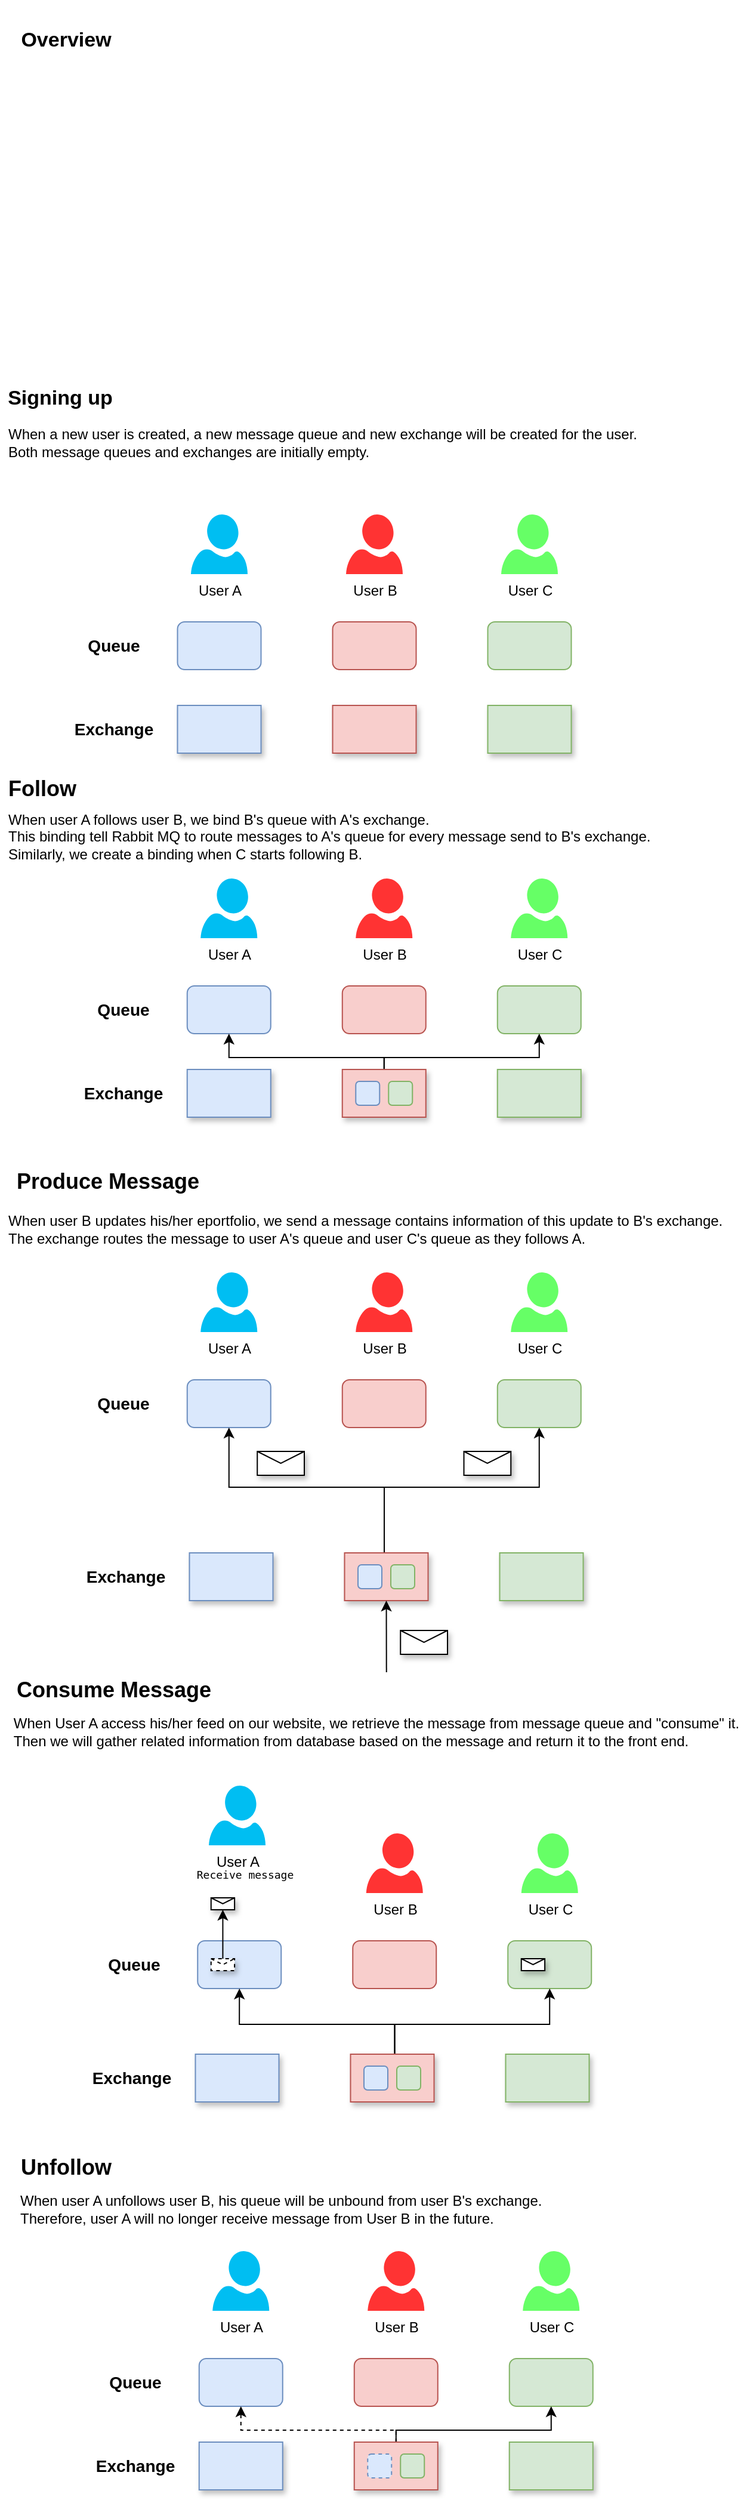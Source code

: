 <mxfile version="13.7.9" type="device"><diagram id="sO_aN74NnhCPp-WEkqj-" name="Page-1"><mxGraphModel dx="1106" dy="1003" grid="1" gridSize="10" guides="1" tooltips="1" connect="1" arrows="1" fold="1" page="1" pageScale="1" pageWidth="827" pageHeight="1169" math="0" shadow="0"><root><mxCell id="0"/><mxCell id="1" parent="0"/><mxCell id="gbPLlrcEd3Hqcav3ZrS2-1" value="" style="shape=image;verticalLabelPosition=bottom;labelBackgroundColor=#ffffff;verticalAlign=top;aspect=fixed;imageAspect=0;image=https://www.cloudamqp.com/img/blog/rabbitmq-beginners-updated.png;" parent="1" vertex="1"><mxGeometry x="15" y="210" width="526.32" height="250" as="geometry"/></mxCell><mxCell id="gbPLlrcEd3Hqcav3ZrS2-2" value="&lt;h1&gt;&lt;font style=&quot;font-size: 17px&quot;&gt;Overview&lt;/font&gt;&lt;/h1&gt;" style="text;html=1;align=center;verticalAlign=middle;resizable=0;points=[];autosize=1;" parent="1" vertex="1"><mxGeometry x="25" y="160" width="90" height="50" as="geometry"/></mxCell><mxCell id="gbPLlrcEd3Hqcav3ZrS2-3" value="User B" style="verticalLabelPosition=bottom;html=1;verticalAlign=top;align=center;strokeColor=none;shape=mxgraph.azure.user;fillColor=#FF3333;" parent="1" vertex="1"><mxGeometry x="305" y="585" width="47.5" height="50" as="geometry"/></mxCell><mxCell id="gbPLlrcEd3Hqcav3ZrS2-4" value="User A" style="verticalLabelPosition=bottom;html=1;verticalAlign=top;align=center;strokeColor=none;fillColor=#00BEF2;shape=mxgraph.azure.user;" parent="1" vertex="1"><mxGeometry x="175" y="585" width="47.5" height="50" as="geometry"/></mxCell><mxCell id="gbPLlrcEd3Hqcav3ZrS2-10" value="User C" style="verticalLabelPosition=bottom;html=1;verticalAlign=top;align=center;strokeColor=none;shape=mxgraph.azure.user;fillColor=#66FF66;" parent="1" vertex="1"><mxGeometry x="435" y="585" width="47.5" height="50" as="geometry"/></mxCell><mxCell id="gbPLlrcEd3Hqcav3ZrS2-13" value="" style="rounded=1;whiteSpace=wrap;html=1;fillColor=#dae8fc;strokeColor=#6c8ebf;" parent="1" vertex="1"><mxGeometry x="163.75" y="675" width="70" height="40" as="geometry"/></mxCell><mxCell id="gbPLlrcEd3Hqcav3ZrS2-15" value="" style="rounded=1;whiteSpace=wrap;html=1;fillColor=#f8cecc;strokeColor=#b85450;" parent="1" vertex="1"><mxGeometry x="293.75" y="675" width="70" height="40" as="geometry"/></mxCell><mxCell id="gbPLlrcEd3Hqcav3ZrS2-16" value="" style="rounded=1;whiteSpace=wrap;html=1;fillColor=#d5e8d4;strokeColor=#82b366;" parent="1" vertex="1"><mxGeometry x="423.75" y="675" width="70" height="40" as="geometry"/></mxCell><mxCell id="gbPLlrcEd3Hqcav3ZrS2-17" value="&lt;h3&gt;Queue&lt;/h3&gt;" style="text;html=1;align=center;verticalAlign=middle;resizable=0;points=[];autosize=1;" parent="1" vertex="1"><mxGeometry x="80" y="670" width="60" height="50" as="geometry"/></mxCell><mxCell id="gbPLlrcEd3Hqcav3ZrS2-18" value="&lt;h3&gt;Exchange&lt;/h3&gt;" style="text;html=1;align=center;verticalAlign=middle;resizable=0;points=[];autosize=1;" parent="1" vertex="1"><mxGeometry x="70" y="740" width="80" height="50" as="geometry"/></mxCell><mxCell id="gbPLlrcEd3Hqcav3ZrS2-19" value="" style="rounded=0;whiteSpace=wrap;html=1;fillColor=#dae8fc;shadow=1;sketch=0;glass=0;strokeWidth=1;strokeColor=#6c8ebf;" parent="1" vertex="1"><mxGeometry x="163.75" y="745" width="70" height="40" as="geometry"/></mxCell><mxCell id="gbPLlrcEd3Hqcav3ZrS2-20" value="" style="rounded=0;whiteSpace=wrap;html=1;fillColor=#f8cecc;shadow=1;sketch=0;glass=0;strokeWidth=1;strokeColor=#b85450;" parent="1" vertex="1"><mxGeometry x="293.75" y="745" width="70" height="40" as="geometry"/></mxCell><mxCell id="gbPLlrcEd3Hqcav3ZrS2-21" value="" style="rounded=0;whiteSpace=wrap;html=1;fillColor=#d5e8d4;shadow=1;sketch=0;glass=0;strokeWidth=1;strokeColor=#82b366;" parent="1" vertex="1"><mxGeometry x="423.75" y="745" width="70" height="40" as="geometry"/></mxCell><mxCell id="gbPLlrcEd3Hqcav3ZrS2-22" value="When a new user is created, a new message queue and new exchange will be created for the user. &lt;br&gt;Both message queues and exchanges are initially empty." style="text;html=1;align=left;verticalAlign=middle;resizable=0;points=[];autosize=1;" parent="1" vertex="1"><mxGeometry x="20" y="510" width="540" height="30" as="geometry"/></mxCell><mxCell id="gbPLlrcEd3Hqcav3ZrS2-24" value="&lt;h1&gt;&lt;font style=&quot;font-size: 17px&quot;&gt;Signing up&lt;/font&gt;&lt;/h1&gt;" style="text;html=1;align=center;verticalAlign=middle;resizable=0;points=[];autosize=1;" parent="1" vertex="1"><mxGeometry x="15" y="460" width="100" height="50" as="geometry"/></mxCell><mxCell id="gbPLlrcEd3Hqcav3ZrS2-26" value="&lt;h2&gt;Follow&lt;/h2&gt;" style="text;html=1;align=center;verticalAlign=middle;resizable=0;points=[];autosize=1;" parent="1" vertex="1"><mxGeometry x="15" y="790" width="70" height="50" as="geometry"/></mxCell><mxCell id="gbPLlrcEd3Hqcav3ZrS2-33" value="When user A follows user B, we bind B's queue with A's exchange. &lt;br&gt;This binding tell Rabbit MQ to route messages to A's queue for every message send to B's exchange.&lt;br&gt;Similarly, we create a binding when C starts following B." style="text;html=1;align=left;verticalAlign=middle;resizable=0;points=[];autosize=1;" parent="1" vertex="1"><mxGeometry x="20" y="830" width="550" height="50" as="geometry"/></mxCell><mxCell id="gbPLlrcEd3Hqcav3ZrS2-34" value="User B" style="verticalLabelPosition=bottom;html=1;verticalAlign=top;align=center;strokeColor=none;shape=mxgraph.azure.user;fillColor=#FF3333;" parent="1" vertex="1"><mxGeometry x="313.13" y="890" width="47.5" height="50" as="geometry"/></mxCell><mxCell id="gbPLlrcEd3Hqcav3ZrS2-35" value="User A" style="verticalLabelPosition=bottom;html=1;verticalAlign=top;align=center;strokeColor=none;fillColor=#00BEF2;shape=mxgraph.azure.user;" parent="1" vertex="1"><mxGeometry x="183.13" y="890" width="47.5" height="50" as="geometry"/></mxCell><mxCell id="gbPLlrcEd3Hqcav3ZrS2-36" value="User C" style="verticalLabelPosition=bottom;html=1;verticalAlign=top;align=center;strokeColor=none;shape=mxgraph.azure.user;fillColor=#66FF66;" parent="1" vertex="1"><mxGeometry x="443.13" y="890" width="47.5" height="50" as="geometry"/></mxCell><mxCell id="gbPLlrcEd3Hqcav3ZrS2-37" value="" style="rounded=1;whiteSpace=wrap;html=1;fillColor=#dae8fc;strokeColor=#6c8ebf;" parent="1" vertex="1"><mxGeometry x="171.88" y="980" width="70" height="40" as="geometry"/></mxCell><mxCell id="gbPLlrcEd3Hqcav3ZrS2-38" value="" style="rounded=1;whiteSpace=wrap;html=1;fillColor=#f8cecc;strokeColor=#b85450;" parent="1" vertex="1"><mxGeometry x="301.88" y="980" width="70" height="40" as="geometry"/></mxCell><mxCell id="gbPLlrcEd3Hqcav3ZrS2-39" value="" style="rounded=1;whiteSpace=wrap;html=1;fillColor=#d5e8d4;strokeColor=#82b366;" parent="1" vertex="1"><mxGeometry x="431.88" y="980" width="70" height="40" as="geometry"/></mxCell><mxCell id="gbPLlrcEd3Hqcav3ZrS2-40" value="&lt;h3&gt;Queue&lt;/h3&gt;" style="text;html=1;align=center;verticalAlign=middle;resizable=0;points=[];autosize=1;" parent="1" vertex="1"><mxGeometry x="88.13" y="975" width="60" height="50" as="geometry"/></mxCell><mxCell id="gbPLlrcEd3Hqcav3ZrS2-41" value="&lt;h3&gt;Exchange&lt;/h3&gt;" style="text;html=1;align=center;verticalAlign=middle;resizable=0;points=[];autosize=1;" parent="1" vertex="1"><mxGeometry x="78.13" y="1045" width="80" height="50" as="geometry"/></mxCell><mxCell id="gbPLlrcEd3Hqcav3ZrS2-42" value="" style="rounded=0;whiteSpace=wrap;html=1;fillColor=#dae8fc;shadow=1;sketch=0;glass=0;strokeWidth=1;strokeColor=#6c8ebf;" parent="1" vertex="1"><mxGeometry x="171.88" y="1050" width="70" height="40" as="geometry"/></mxCell><mxCell id="gbPLlrcEd3Hqcav3ZrS2-58" style="edgeStyle=orthogonalEdgeStyle;rounded=0;orthogonalLoop=1;jettySize=auto;html=1;exitX=0.5;exitY=0;exitDx=0;exitDy=0;entryX=0.5;entryY=1;entryDx=0;entryDy=0;" parent="1" source="gbPLlrcEd3Hqcav3ZrS2-43" target="gbPLlrcEd3Hqcav3ZrS2-37" edge="1"><mxGeometry relative="1" as="geometry"><Array as="points"><mxPoint x="337" y="1040"/><mxPoint x="207" y="1040"/></Array></mxGeometry></mxCell><mxCell id="gbPLlrcEd3Hqcav3ZrS2-60" style="edgeStyle=orthogonalEdgeStyle;rounded=0;orthogonalLoop=1;jettySize=auto;html=1;exitX=0.5;exitY=0;exitDx=0;exitDy=0;entryX=0.5;entryY=1;entryDx=0;entryDy=0;" parent="1" source="gbPLlrcEd3Hqcav3ZrS2-43" target="gbPLlrcEd3Hqcav3ZrS2-39" edge="1"><mxGeometry relative="1" as="geometry"><Array as="points"><mxPoint x="337" y="1040"/><mxPoint x="467" y="1040"/></Array></mxGeometry></mxCell><mxCell id="gbPLlrcEd3Hqcav3ZrS2-43" value="" style="rounded=0;whiteSpace=wrap;html=1;fillColor=#f8cecc;shadow=1;sketch=0;glass=0;strokeWidth=1;strokeColor=#b85450;" parent="1" vertex="1"><mxGeometry x="301.88" y="1050" width="70" height="40" as="geometry"/></mxCell><mxCell id="gbPLlrcEd3Hqcav3ZrS2-44" value="" style="rounded=0;whiteSpace=wrap;html=1;fillColor=#d5e8d4;shadow=1;sketch=0;glass=0;strokeWidth=1;strokeColor=#82b366;" parent="1" vertex="1"><mxGeometry x="431.88" y="1050" width="70" height="40" as="geometry"/></mxCell><mxCell id="gbPLlrcEd3Hqcav3ZrS2-56" value="" style="rounded=1;whiteSpace=wrap;html=1;fillColor=#dae8fc;strokeColor=#6c8ebf;" parent="1" vertex="1"><mxGeometry x="313.13" y="1060" width="20" height="20" as="geometry"/></mxCell><mxCell id="gbPLlrcEd3Hqcav3ZrS2-59" value="" style="rounded=1;whiteSpace=wrap;html=1;fillColor=#d5e8d4;strokeColor=#82b366;" parent="1" vertex="1"><mxGeometry x="340.63" y="1060" width="20" height="20" as="geometry"/></mxCell><mxCell id="gbPLlrcEd3Hqcav3ZrS2-61" value="When user B updates his/her eportfolio, we send a message contains information of this update to B's exchange.&lt;br&gt;&lt;span style=&quot;text-align: center&quot;&gt;The exchange routes the message to user A's queue and user C's queue as they follows A.&lt;/span&gt;" style="text;html=1;align=left;verticalAlign=middle;resizable=0;points=[];autosize=1;" parent="1" vertex="1"><mxGeometry x="20" y="1169" width="610" height="30" as="geometry"/></mxCell><mxCell id="gbPLlrcEd3Hqcav3ZrS2-62" value="User B" style="verticalLabelPosition=bottom;html=1;verticalAlign=top;align=center;strokeColor=none;shape=mxgraph.azure.user;fillColor=#FF3333;" parent="1" vertex="1"><mxGeometry x="313.13" y="1220" width="47.5" height="50" as="geometry"/></mxCell><mxCell id="gbPLlrcEd3Hqcav3ZrS2-63" value="User A" style="verticalLabelPosition=bottom;html=1;verticalAlign=top;align=center;strokeColor=none;fillColor=#00BEF2;shape=mxgraph.azure.user;" parent="1" vertex="1"><mxGeometry x="183.13" y="1220" width="47.5" height="50" as="geometry"/></mxCell><mxCell id="gbPLlrcEd3Hqcav3ZrS2-64" value="User C" style="verticalLabelPosition=bottom;html=1;verticalAlign=top;align=center;strokeColor=none;shape=mxgraph.azure.user;fillColor=#66FF66;" parent="1" vertex="1"><mxGeometry x="443.13" y="1220" width="47.5" height="50" as="geometry"/></mxCell><mxCell id="gbPLlrcEd3Hqcav3ZrS2-65" value="" style="rounded=1;whiteSpace=wrap;html=1;fillColor=#dae8fc;strokeColor=#6c8ebf;" parent="1" vertex="1"><mxGeometry x="171.88" y="1310" width="70" height="40" as="geometry"/></mxCell><mxCell id="gbPLlrcEd3Hqcav3ZrS2-66" value="" style="rounded=1;whiteSpace=wrap;html=1;fillColor=#f8cecc;strokeColor=#b85450;" parent="1" vertex="1"><mxGeometry x="301.88" y="1310" width="70" height="40" as="geometry"/></mxCell><mxCell id="gbPLlrcEd3Hqcav3ZrS2-67" value="" style="rounded=1;whiteSpace=wrap;html=1;fillColor=#d5e8d4;strokeColor=#82b366;" parent="1" vertex="1"><mxGeometry x="431.88" y="1310" width="70" height="40" as="geometry"/></mxCell><mxCell id="gbPLlrcEd3Hqcav3ZrS2-68" value="&lt;h3&gt;Queue&lt;/h3&gt;" style="text;html=1;align=center;verticalAlign=middle;resizable=0;points=[];autosize=1;" parent="1" vertex="1"><mxGeometry x="88.13" y="1305" width="60" height="50" as="geometry"/></mxCell><mxCell id="gbPLlrcEd3Hqcav3ZrS2-69" value="&lt;h3&gt;Exchange&lt;/h3&gt;" style="text;html=1;align=center;verticalAlign=middle;resizable=0;points=[];autosize=1;" parent="1" vertex="1"><mxGeometry x="80" y="1450" width="80" height="50" as="geometry"/></mxCell><mxCell id="gbPLlrcEd3Hqcav3ZrS2-70" value="" style="rounded=0;whiteSpace=wrap;html=1;fillColor=#dae8fc;shadow=1;sketch=0;glass=0;strokeWidth=1;strokeColor=#6c8ebf;" parent="1" vertex="1"><mxGeometry x="173.75" y="1455" width="70" height="40" as="geometry"/></mxCell><mxCell id="gbPLlrcEd3Hqcav3ZrS2-71" style="edgeStyle=orthogonalEdgeStyle;rounded=0;orthogonalLoop=1;jettySize=auto;html=1;exitX=0.5;exitY=0;exitDx=0;exitDy=0;entryX=0.5;entryY=1;entryDx=0;entryDy=0;" parent="1" source="gbPLlrcEd3Hqcav3ZrS2-73" target="gbPLlrcEd3Hqcav3ZrS2-65" edge="1"><mxGeometry relative="1" as="geometry"><Array as="points"><mxPoint x="337" y="1455"/><mxPoint x="337" y="1400"/><mxPoint x="207" y="1400"/></Array></mxGeometry></mxCell><mxCell id="gbPLlrcEd3Hqcav3ZrS2-72" style="edgeStyle=orthogonalEdgeStyle;rounded=0;orthogonalLoop=1;jettySize=auto;html=1;exitX=0.5;exitY=0;exitDx=0;exitDy=0;entryX=0.5;entryY=1;entryDx=0;entryDy=0;" parent="1" source="gbPLlrcEd3Hqcav3ZrS2-73" target="gbPLlrcEd3Hqcav3ZrS2-67" edge="1"><mxGeometry relative="1" as="geometry"><Array as="points"><mxPoint x="337" y="1455"/><mxPoint x="337" y="1400"/><mxPoint x="467" y="1400"/></Array></mxGeometry></mxCell><mxCell id="gbPLlrcEd3Hqcav3ZrS2-73" value="" style="rounded=0;whiteSpace=wrap;html=1;fillColor=#f8cecc;shadow=1;sketch=0;glass=0;strokeWidth=1;strokeColor=#b85450;" parent="1" vertex="1"><mxGeometry x="303.75" y="1455" width="70" height="40" as="geometry"/></mxCell><mxCell id="gbPLlrcEd3Hqcav3ZrS2-74" value="" style="rounded=0;whiteSpace=wrap;html=1;fillColor=#d5e8d4;shadow=1;sketch=0;glass=0;strokeWidth=1;strokeColor=#82b366;" parent="1" vertex="1"><mxGeometry x="433.75" y="1455" width="70" height="40" as="geometry"/></mxCell><mxCell id="gbPLlrcEd3Hqcav3ZrS2-75" value="" style="rounded=1;whiteSpace=wrap;html=1;fillColor=#dae8fc;strokeColor=#6c8ebf;" parent="1" vertex="1"><mxGeometry x="315" y="1465" width="20" height="20" as="geometry"/></mxCell><mxCell id="gbPLlrcEd3Hqcav3ZrS2-76" value="" style="rounded=1;whiteSpace=wrap;html=1;fillColor=#d5e8d4;strokeColor=#82b366;" parent="1" vertex="1"><mxGeometry x="342.5" y="1465" width="20" height="20" as="geometry"/></mxCell><mxCell id="gbPLlrcEd3Hqcav3ZrS2-77" value="&lt;h2&gt;Produce Message&lt;/h2&gt;" style="text;html=1;align=center;verticalAlign=middle;resizable=0;points=[];autosize=1;" parent="1" vertex="1"><mxGeometry x="20" y="1119" width="170" height="50" as="geometry"/></mxCell><mxCell id="gbPLlrcEd3Hqcav3ZrS2-78" value="" style="endArrow=classic;html=1;entryX=0.5;entryY=1;entryDx=0;entryDy=0;" parent="1" target="gbPLlrcEd3Hqcav3ZrS2-73" edge="1"><mxGeometry width="50" height="50" relative="1" as="geometry"><mxPoint x="338.87" y="1555" as="sourcePoint"/><mxPoint x="391.87" y="1565" as="targetPoint"/></mxGeometry></mxCell><mxCell id="gbPLlrcEd3Hqcav3ZrS2-81" value="&lt;span style=&quot;text-align: center&quot;&gt;&lt;br&gt;&lt;br&gt;&lt;/span&gt;" style="shape=message;html=1;whiteSpace=wrap;html=1;outlineConnect=0;rounded=0;shadow=1;glass=0;sketch=0;strokeWidth=1;align=left;" parent="1" vertex="1"><mxGeometry x="350.63" y="1520" width="39.37" height="20" as="geometry"/></mxCell><mxCell id="gbPLlrcEd3Hqcav3ZrS2-84" value="&lt;span style=&quot;text-align: center&quot;&gt;&lt;br&gt;&lt;br&gt;&lt;/span&gt;" style="shape=message;html=1;whiteSpace=wrap;html=1;outlineConnect=0;rounded=0;shadow=1;glass=0;sketch=0;strokeWidth=1;align=left;" parent="1" vertex="1"><mxGeometry x="403.76" y="1370" width="39.37" height="20" as="geometry"/></mxCell><mxCell id="gbPLlrcEd3Hqcav3ZrS2-85" value="&lt;span style=&quot;text-align: center&quot;&gt;&lt;br&gt;&lt;br&gt;&lt;/span&gt;" style="shape=message;html=1;whiteSpace=wrap;html=1;outlineConnect=0;rounded=0;shadow=1;glass=0;sketch=0;strokeWidth=1;align=left;" parent="1" vertex="1"><mxGeometry x="230.63" y="1370" width="39.37" height="20" as="geometry"/></mxCell><mxCell id="gbPLlrcEd3Hqcav3ZrS2-86" value="&lt;h2&gt;Consume Message&lt;/h2&gt;" style="text;html=1;align=center;verticalAlign=middle;resizable=0;points=[];autosize=1;" parent="1" vertex="1"><mxGeometry x="20" y="1545" width="180" height="50" as="geometry"/></mxCell><mxCell id="gbPLlrcEd3Hqcav3ZrS2-89" value="User B" style="verticalLabelPosition=bottom;html=1;verticalAlign=top;align=center;strokeColor=none;shape=mxgraph.azure.user;fillColor=#FF3333;" parent="1" vertex="1"><mxGeometry x="321.88" y="1690" width="47.5" height="50" as="geometry"/></mxCell><mxCell id="gbPLlrcEd3Hqcav3ZrS2-90" value="User A" style="verticalLabelPosition=bottom;html=1;verticalAlign=top;align=center;strokeColor=none;fillColor=#00BEF2;shape=mxgraph.azure.user;" parent="1" vertex="1"><mxGeometry x="190" y="1650" width="47.5" height="50" as="geometry"/></mxCell><mxCell id="gbPLlrcEd3Hqcav3ZrS2-91" value="User C" style="verticalLabelPosition=bottom;html=1;verticalAlign=top;align=center;strokeColor=none;shape=mxgraph.azure.user;fillColor=#66FF66;" parent="1" vertex="1"><mxGeometry x="451.88" y="1690" width="47.5" height="50" as="geometry"/></mxCell><mxCell id="gbPLlrcEd3Hqcav3ZrS2-92" value="" style="rounded=1;whiteSpace=wrap;html=1;fillColor=#dae8fc;strokeColor=#6c8ebf;" parent="1" vertex="1"><mxGeometry x="180.63" y="1780" width="70" height="40" as="geometry"/></mxCell><mxCell id="gbPLlrcEd3Hqcav3ZrS2-93" value="" style="rounded=1;whiteSpace=wrap;html=1;fillColor=#f8cecc;strokeColor=#b85450;" parent="1" vertex="1"><mxGeometry x="310.63" y="1780" width="70" height="40" as="geometry"/></mxCell><mxCell id="gbPLlrcEd3Hqcav3ZrS2-94" value="" style="rounded=1;whiteSpace=wrap;html=1;fillColor=#d5e8d4;strokeColor=#82b366;" parent="1" vertex="1"><mxGeometry x="440.63" y="1780" width="70" height="40" as="geometry"/></mxCell><mxCell id="gbPLlrcEd3Hqcav3ZrS2-95" value="&lt;h3&gt;Queue&lt;/h3&gt;" style="text;html=1;align=center;verticalAlign=middle;resizable=0;points=[];autosize=1;" parent="1" vertex="1"><mxGeometry x="96.88" y="1775" width="60" height="50" as="geometry"/></mxCell><mxCell id="gbPLlrcEd3Hqcav3ZrS2-96" value="&lt;h3&gt;Exchange&lt;/h3&gt;" style="text;html=1;align=center;verticalAlign=middle;resizable=0;points=[];autosize=1;" parent="1" vertex="1"><mxGeometry x="85" y="1870" width="80" height="50" as="geometry"/></mxCell><mxCell id="gbPLlrcEd3Hqcav3ZrS2-97" value="" style="rounded=0;whiteSpace=wrap;html=1;fillColor=#dae8fc;shadow=1;sketch=0;glass=0;strokeWidth=1;strokeColor=#6c8ebf;" parent="1" vertex="1"><mxGeometry x="178.75" y="1875" width="70" height="40" as="geometry"/></mxCell><mxCell id="gbPLlrcEd3Hqcav3ZrS2-98" style="edgeStyle=orthogonalEdgeStyle;rounded=0;orthogonalLoop=1;jettySize=auto;html=1;exitX=0.5;exitY=0;exitDx=0;exitDy=0;entryX=0.5;entryY=1;entryDx=0;entryDy=0;" parent="1" source="gbPLlrcEd3Hqcav3ZrS2-100" target="gbPLlrcEd3Hqcav3ZrS2-92" edge="1"><mxGeometry relative="1" as="geometry"><Array as="points"><mxPoint x="345.75" y="1850"/><mxPoint x="215.75" y="1850"/></Array></mxGeometry></mxCell><mxCell id="gbPLlrcEd3Hqcav3ZrS2-99" style="edgeStyle=orthogonalEdgeStyle;rounded=0;orthogonalLoop=1;jettySize=auto;html=1;exitX=0.5;exitY=0;exitDx=0;exitDy=0;entryX=0.5;entryY=1;entryDx=0;entryDy=0;" parent="1" source="gbPLlrcEd3Hqcav3ZrS2-100" target="gbPLlrcEd3Hqcav3ZrS2-94" edge="1"><mxGeometry relative="1" as="geometry"><Array as="points"><mxPoint x="345.75" y="1850"/><mxPoint x="475.75" y="1850"/></Array></mxGeometry></mxCell><mxCell id="gbPLlrcEd3Hqcav3ZrS2-100" value="" style="rounded=0;whiteSpace=wrap;html=1;fillColor=#f8cecc;shadow=1;sketch=0;glass=0;strokeWidth=1;strokeColor=#b85450;" parent="1" vertex="1"><mxGeometry x="308.75" y="1875" width="70" height="40" as="geometry"/></mxCell><mxCell id="gbPLlrcEd3Hqcav3ZrS2-101" value="" style="rounded=0;whiteSpace=wrap;html=1;fillColor=#d5e8d4;shadow=1;sketch=0;glass=0;strokeWidth=1;strokeColor=#82b366;" parent="1" vertex="1"><mxGeometry x="438.75" y="1875" width="70" height="40" as="geometry"/></mxCell><mxCell id="gbPLlrcEd3Hqcav3ZrS2-102" value="" style="rounded=1;whiteSpace=wrap;html=1;fillColor=#dae8fc;strokeColor=#6c8ebf;" parent="1" vertex="1"><mxGeometry x="320" y="1885" width="20" height="20" as="geometry"/></mxCell><mxCell id="gbPLlrcEd3Hqcav3ZrS2-103" value="" style="rounded=1;whiteSpace=wrap;html=1;fillColor=#d5e8d4;strokeColor=#82b366;" parent="1" vertex="1"><mxGeometry x="347.5" y="1885" width="20" height="20" as="geometry"/></mxCell><mxCell id="gbPLlrcEd3Hqcav3ZrS2-106" value="&lt;span style=&quot;text-align: center&quot;&gt;&lt;br&gt;&lt;br&gt;&lt;/span&gt;" style="shape=message;html=1;whiteSpace=wrap;html=1;outlineConnect=0;rounded=0;shadow=1;glass=0;sketch=0;strokeWidth=1;align=left;" parent="1" vertex="1"><mxGeometry x="451.88" y="1795" width="19.68" height="10" as="geometry"/></mxCell><mxCell id="gbPLlrcEd3Hqcav3ZrS2-111" style="edgeStyle=orthogonalEdgeStyle;rounded=0;orthogonalLoop=1;jettySize=auto;html=1;exitX=0.5;exitY=0;exitDx=0;exitDy=0;entryX=0.5;entryY=1;entryDx=0;entryDy=0;" parent="1" source="gbPLlrcEd3Hqcav3ZrS2-108" target="gbPLlrcEd3Hqcav3ZrS2-110" edge="1"><mxGeometry relative="1" as="geometry"/></mxCell><mxCell id="gbPLlrcEd3Hqcav3ZrS2-108" value="&lt;span style=&quot;text-align: center&quot;&gt;&lt;br&gt;&lt;br&gt;&lt;/span&gt;" style="shape=message;html=1;whiteSpace=wrap;html=1;outlineConnect=0;rounded=0;shadow=1;glass=0;sketch=0;strokeWidth=1;align=left;dashed=1;" parent="1" vertex="1"><mxGeometry x="191.88" y="1795" width="19.68" height="10" as="geometry"/></mxCell><mxCell id="gbPLlrcEd3Hqcav3ZrS2-109" value="When User A access his/her feed on our website, we retrieve the message from message queue and &quot;consume&quot; it.&lt;br&gt;&lt;div style=&quot;text-align: left&quot;&gt;&lt;span&gt;Then we will gather related information from database based on the message and return it to the front end.&lt;/span&gt;&lt;/div&gt;" style="text;html=1;align=center;verticalAlign=middle;resizable=0;points=[];autosize=1;" parent="1" vertex="1"><mxGeometry x="20.0" y="1590" width="620" height="30" as="geometry"/></mxCell><mxCell id="gbPLlrcEd3Hqcav3ZrS2-110" value="&lt;span style=&quot;text-align: center&quot;&gt;&lt;br&gt;&lt;br&gt;&lt;/span&gt;" style="shape=message;html=1;whiteSpace=wrap;html=1;outlineConnect=0;rounded=0;shadow=1;glass=0;sketch=0;strokeWidth=1;align=left;" parent="1" vertex="1"><mxGeometry x="191.88" y="1744" width="19.68" height="10" as="geometry"/></mxCell><mxCell id="gbPLlrcEd3Hqcav3ZrS2-112" value="&lt;pre&gt;&lt;font style=&quot;font-size: 9px&quot;&gt;Receive message&lt;/font&gt;&lt;/pre&gt;" style="text;html=1;align=center;verticalAlign=middle;resizable=0;points=[];autosize=1;" parent="1" vertex="1"><mxGeometry x="170" y="1704" width="100" height="40" as="geometry"/></mxCell><mxCell id="gbPLlrcEd3Hqcav3ZrS2-113" value="When user A unfollows user B, his queue will be unbound from user B's exchange. &lt;br&gt;Therefore, user A will no longer receive message from User B in the future." style="text;html=1;align=left;verticalAlign=middle;resizable=0;points=[];autosize=1;" parent="1" vertex="1"><mxGeometry x="30" y="1990" width="450" height="30" as="geometry"/></mxCell><mxCell id="gbPLlrcEd3Hqcav3ZrS2-114" value="User B" style="verticalLabelPosition=bottom;html=1;verticalAlign=top;align=center;strokeColor=none;shape=mxgraph.azure.user;fillColor=#FF3333;" parent="1" vertex="1"><mxGeometry x="323.13" y="2040" width="47.5" height="50" as="geometry"/></mxCell><mxCell id="gbPLlrcEd3Hqcav3ZrS2-115" value="User A" style="verticalLabelPosition=bottom;html=1;verticalAlign=top;align=center;strokeColor=none;fillColor=#00BEF2;shape=mxgraph.azure.user;" parent="1" vertex="1"><mxGeometry x="193.13" y="2040" width="47.5" height="50" as="geometry"/></mxCell><mxCell id="gbPLlrcEd3Hqcav3ZrS2-116" value="User C" style="verticalLabelPosition=bottom;html=1;verticalAlign=top;align=center;strokeColor=none;shape=mxgraph.azure.user;fillColor=#66FF66;" parent="1" vertex="1"><mxGeometry x="453.13" y="2040" width="47.5" height="50" as="geometry"/></mxCell><mxCell id="gbPLlrcEd3Hqcav3ZrS2-117" value="" style="rounded=1;whiteSpace=wrap;html=1;fillColor=#dae8fc;strokeColor=#6c8ebf;" parent="1" vertex="1"><mxGeometry x="181.88" y="2130" width="70" height="40" as="geometry"/></mxCell><mxCell id="gbPLlrcEd3Hqcav3ZrS2-118" value="" style="rounded=1;whiteSpace=wrap;html=1;fillColor=#f8cecc;strokeColor=#b85450;" parent="1" vertex="1"><mxGeometry x="311.88" y="2130" width="70" height="40" as="geometry"/></mxCell><mxCell id="gbPLlrcEd3Hqcav3ZrS2-119" value="" style="rounded=1;whiteSpace=wrap;html=1;fillColor=#d5e8d4;strokeColor=#82b366;" parent="1" vertex="1"><mxGeometry x="441.88" y="2130" width="70" height="40" as="geometry"/></mxCell><mxCell id="gbPLlrcEd3Hqcav3ZrS2-120" value="&lt;h3&gt;Queue&lt;/h3&gt;" style="text;html=1;align=center;verticalAlign=middle;resizable=0;points=[];autosize=1;" parent="1" vertex="1"><mxGeometry x="98.13" y="2125" width="60" height="50" as="geometry"/></mxCell><mxCell id="gbPLlrcEd3Hqcav3ZrS2-121" value="&lt;h3&gt;Exchange&lt;/h3&gt;" style="text;html=1;align=center;verticalAlign=middle;resizable=0;points=[];autosize=1;" parent="1" vertex="1"><mxGeometry x="88.13" y="2195" width="80" height="50" as="geometry"/></mxCell><mxCell id="gbPLlrcEd3Hqcav3ZrS2-122" value="" style="rounded=0;whiteSpace=wrap;html=1;fillColor=#dae8fc;shadow=1;sketch=0;glass=0;strokeWidth=1;strokeColor=#6c8ebf;" parent="1" vertex="1"><mxGeometry x="181.88" y="2200" width="70" height="40" as="geometry"/></mxCell><mxCell id="gbPLlrcEd3Hqcav3ZrS2-123" style="edgeStyle=orthogonalEdgeStyle;rounded=0;orthogonalLoop=1;jettySize=auto;html=1;exitX=0.5;exitY=0;exitDx=0;exitDy=0;entryX=0.5;entryY=1;entryDx=0;entryDy=0;dashed=1;" parent="1" source="gbPLlrcEd3Hqcav3ZrS2-125" target="gbPLlrcEd3Hqcav3ZrS2-117" edge="1"><mxGeometry relative="1" as="geometry"><Array as="points"><mxPoint x="347" y="2190"/><mxPoint x="217" y="2190"/></Array></mxGeometry></mxCell><mxCell id="gbPLlrcEd3Hqcav3ZrS2-124" style="edgeStyle=orthogonalEdgeStyle;rounded=0;orthogonalLoop=1;jettySize=auto;html=1;exitX=0.5;exitY=0;exitDx=0;exitDy=0;entryX=0.5;entryY=1;entryDx=0;entryDy=0;" parent="1" source="gbPLlrcEd3Hqcav3ZrS2-125" target="gbPLlrcEd3Hqcav3ZrS2-119" edge="1"><mxGeometry relative="1" as="geometry"><Array as="points"><mxPoint x="347" y="2190"/><mxPoint x="477" y="2190"/></Array></mxGeometry></mxCell><mxCell id="gbPLlrcEd3Hqcav3ZrS2-125" value="" style="rounded=0;whiteSpace=wrap;html=1;fillColor=#f8cecc;shadow=1;sketch=0;glass=0;strokeWidth=1;strokeColor=#b85450;" parent="1" vertex="1"><mxGeometry x="311.88" y="2200" width="70" height="40" as="geometry"/></mxCell><mxCell id="gbPLlrcEd3Hqcav3ZrS2-126" value="" style="rounded=0;whiteSpace=wrap;html=1;fillColor=#d5e8d4;shadow=1;sketch=0;glass=0;strokeWidth=1;strokeColor=#82b366;" parent="1" vertex="1"><mxGeometry x="441.88" y="2200" width="70" height="40" as="geometry"/></mxCell><mxCell id="gbPLlrcEd3Hqcav3ZrS2-127" value="" style="rounded=1;whiteSpace=wrap;html=1;fillColor=#dae8fc;strokeColor=#6c8ebf;dashed=1;" parent="1" vertex="1"><mxGeometry x="323.13" y="2210" width="20" height="20" as="geometry"/></mxCell><mxCell id="gbPLlrcEd3Hqcav3ZrS2-128" value="" style="rounded=1;whiteSpace=wrap;html=1;fillColor=#d5e8d4;strokeColor=#82b366;" parent="1" vertex="1"><mxGeometry x="350.63" y="2210" width="20" height="20" as="geometry"/></mxCell><mxCell id="gbPLlrcEd3Hqcav3ZrS2-129" value="&lt;h2&gt;Unfollow&lt;/h2&gt;" style="text;html=1;align=center;verticalAlign=middle;resizable=0;points=[];autosize=1;" parent="1" vertex="1"><mxGeometry x="25" y="1945" width="90" height="50" as="geometry"/></mxCell></root></mxGraphModel></diagram></mxfile>